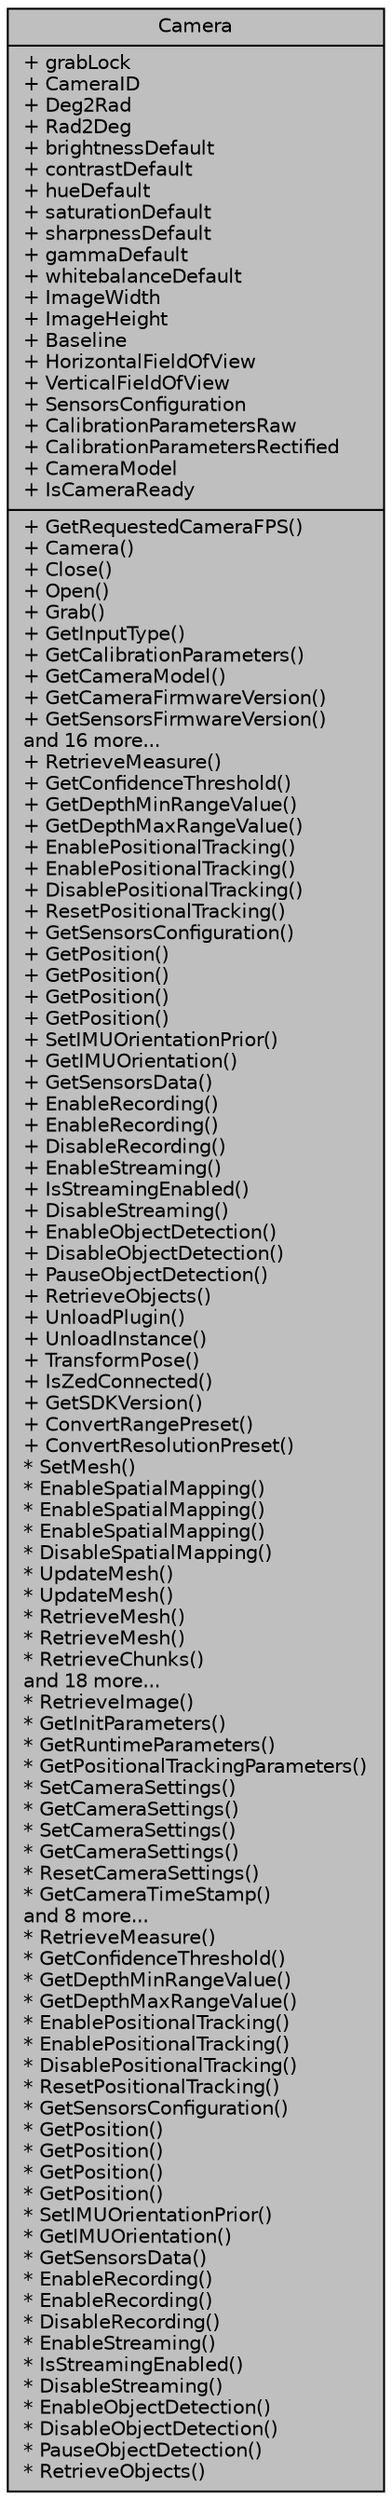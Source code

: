 digraph "Camera"
{
 // LATEX_PDF_SIZE
  edge [fontname="Helvetica",fontsize="10",labelfontname="Helvetica",labelfontsize="10"];
  node [fontname="Helvetica",fontsize="10",shape=record];
  Node1 [label="{Camera\n|+ grabLock\l+ CameraID\l+ Deg2Rad\l+ Rad2Deg\l+ brightnessDefault\l+ contrastDefault\l+ hueDefault\l+ saturationDefault\l+ sharpnessDefault\l+ gammaDefault\l+ whitebalanceDefault\l+ ImageWidth\l+ ImageHeight\l+ Baseline\l+ HorizontalFieldOfView\l+ VerticalFieldOfView\l+ SensorsConfiguration\l+ CalibrationParametersRaw\l+ CalibrationParametersRectified\l+ CameraModel\l+ IsCameraReady\l|+ GetRequestedCameraFPS()\l+ Camera()\l+ Close()\l+ Open()\l+ Grab()\l+ GetInputType()\l+ GetCalibrationParameters()\l+ GetCameraModel()\l+ GetCameraFirmwareVersion()\l+ GetSensorsFirmwareVersion()\land 16 more...\l+ RetrieveMeasure()\l+ GetConfidenceThreshold()\l+ GetDepthMinRangeValue()\l+ GetDepthMaxRangeValue()\l+ EnablePositionalTracking()\l+ EnablePositionalTracking()\l+ DisablePositionalTracking()\l+ ResetPositionalTracking()\l+ GetSensorsConfiguration()\l+ GetPosition()\l+ GetPosition()\l+ GetPosition()\l+ GetPosition()\l+ SetIMUOrientationPrior()\l+ GetIMUOrientation()\l+ GetSensorsData()\l+ EnableRecording()\l+ EnableRecording()\l+ DisableRecording()\l+ EnableStreaming()\l+ IsStreamingEnabled()\l+ DisableStreaming()\l+ EnableObjectDetection()\l+ DisableObjectDetection()\l+ PauseObjectDetection()\l+ RetrieveObjects()\l+ UnloadPlugin()\l+ UnloadInstance()\l+ TransformPose()\l+ IsZedConnected()\l+ GetSDKVersion()\l+ ConvertRangePreset()\l+ ConvertResolutionPreset()\l* SetMesh()\l* EnableSpatialMapping()\l* EnableSpatialMapping()\l* EnableSpatialMapping()\l* DisableSpatialMapping()\l* UpdateMesh()\l* UpdateMesh()\l* RetrieveMesh()\l* RetrieveMesh()\l* RetrieveChunks()\land 18 more...\l* RetrieveImage()\l* GetInitParameters()\l* GetRuntimeParameters()\l* GetPositionalTrackingParameters()\l* SetCameraSettings()\l* GetCameraSettings()\l* SetCameraSettings()\l* GetCameraSettings()\l* ResetCameraSettings()\l* GetCameraTimeStamp()\land 8 more...\l* RetrieveMeasure()\l* GetConfidenceThreshold()\l* GetDepthMinRangeValue()\l* GetDepthMaxRangeValue()\l* EnablePositionalTracking()\l* EnablePositionalTracking()\l* DisablePositionalTracking()\l* ResetPositionalTracking()\l* GetSensorsConfiguration()\l* GetPosition()\l* GetPosition()\l* GetPosition()\l* GetPosition()\l* SetIMUOrientationPrior()\l* GetIMUOrientation()\l* GetSensorsData()\l* EnableRecording()\l* EnableRecording()\l* DisableRecording()\l* EnableStreaming()\l* IsStreamingEnabled()\l* DisableStreaming()\l* EnableObjectDetection()\l* DisableObjectDetection()\l* PauseObjectDetection()\l* RetrieveObjects()\l}",height=0.2,width=0.4,color="black", fillcolor="grey75", style="filled", fontcolor="black",tooltip="This class is the main interface with the camera and the SDK features, such as: video,..."];
}
